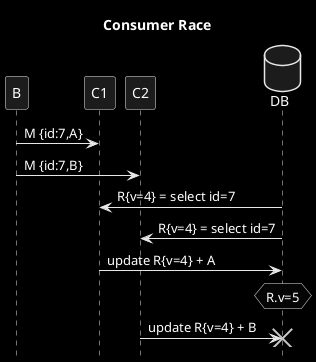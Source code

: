 @startuml
title Consumer Race
hide footbox
skinparam monochrome reverse
database DB order 9

B->C1: M {id:7,A}
B->C2: M {id:7,B}
C1<-DB: R{v=4} = select id=7
C2<-DB: R{v=4} = select id=7
C1->DB: update R{v=4} + A
hnote over DB: R.v=5
C2->DB!!: update R{v=4} + B
@enduml
